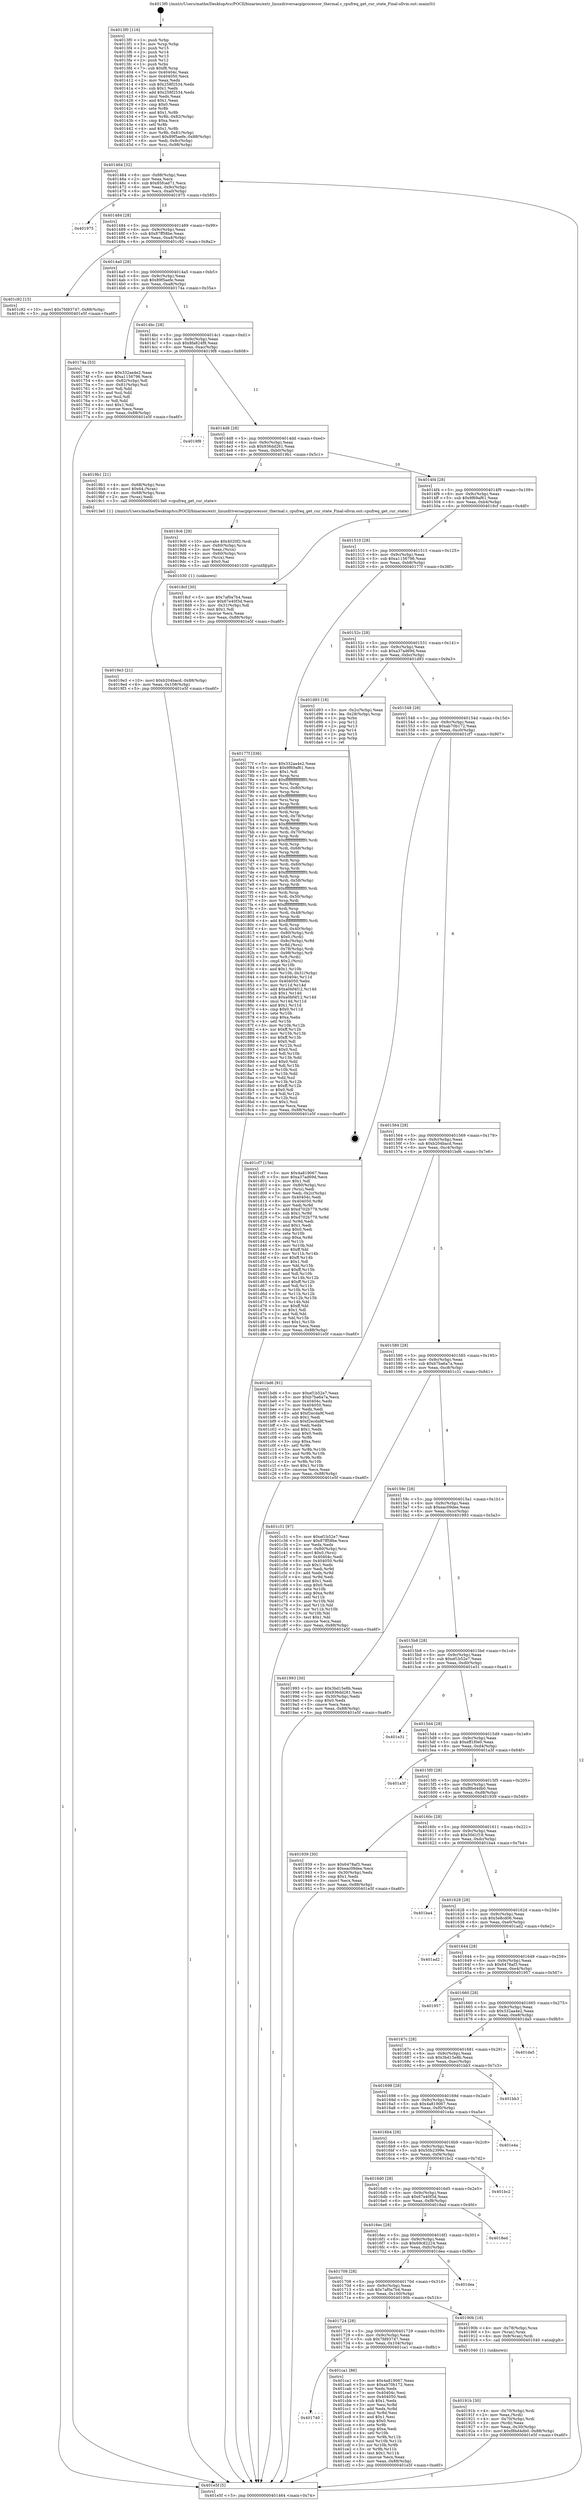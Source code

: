 digraph "0x4013f0" {
  label = "0x4013f0 (/mnt/c/Users/mathe/Desktop/tcc/POCII/binaries/extr_linuxdriversacpiprocessor_thermal.c_cpufreq_get_cur_state_Final-ollvm.out::main(0))"
  labelloc = "t"
  node[shape=record]

  Entry [label="",width=0.3,height=0.3,shape=circle,fillcolor=black,style=filled]
  "0x401464" [label="{
     0x401464 [32]\l
     | [instrs]\l
     &nbsp;&nbsp;0x401464 \<+6\>: mov -0x88(%rbp),%eax\l
     &nbsp;&nbsp;0x40146a \<+2\>: mov %eax,%ecx\l
     &nbsp;&nbsp;0x40146c \<+6\>: sub $0x85fcad71,%ecx\l
     &nbsp;&nbsp;0x401472 \<+6\>: mov %eax,-0x9c(%rbp)\l
     &nbsp;&nbsp;0x401478 \<+6\>: mov %ecx,-0xa0(%rbp)\l
     &nbsp;&nbsp;0x40147e \<+6\>: je 0000000000401975 \<main+0x585\>\l
  }"]
  "0x401975" [label="{
     0x401975\l
  }", style=dashed]
  "0x401484" [label="{
     0x401484 [28]\l
     | [instrs]\l
     &nbsp;&nbsp;0x401484 \<+5\>: jmp 0000000000401489 \<main+0x99\>\l
     &nbsp;&nbsp;0x401489 \<+6\>: mov -0x9c(%rbp),%eax\l
     &nbsp;&nbsp;0x40148f \<+5\>: sub $0x87ff58be,%eax\l
     &nbsp;&nbsp;0x401494 \<+6\>: mov %eax,-0xa4(%rbp)\l
     &nbsp;&nbsp;0x40149a \<+6\>: je 0000000000401c92 \<main+0x8a2\>\l
  }"]
  Exit [label="",width=0.3,height=0.3,shape=circle,fillcolor=black,style=filled,peripheries=2]
  "0x401c92" [label="{
     0x401c92 [15]\l
     | [instrs]\l
     &nbsp;&nbsp;0x401c92 \<+10\>: movl $0x7fd93747,-0x88(%rbp)\l
     &nbsp;&nbsp;0x401c9c \<+5\>: jmp 0000000000401e5f \<main+0xa6f\>\l
  }"]
  "0x4014a0" [label="{
     0x4014a0 [28]\l
     | [instrs]\l
     &nbsp;&nbsp;0x4014a0 \<+5\>: jmp 00000000004014a5 \<main+0xb5\>\l
     &nbsp;&nbsp;0x4014a5 \<+6\>: mov -0x9c(%rbp),%eax\l
     &nbsp;&nbsp;0x4014ab \<+5\>: sub $0x89f5aefe,%eax\l
     &nbsp;&nbsp;0x4014b0 \<+6\>: mov %eax,-0xa8(%rbp)\l
     &nbsp;&nbsp;0x4014b6 \<+6\>: je 000000000040174a \<main+0x35a\>\l
  }"]
  "0x401740" [label="{
     0x401740\l
  }", style=dashed]
  "0x40174a" [label="{
     0x40174a [53]\l
     | [instrs]\l
     &nbsp;&nbsp;0x40174a \<+5\>: mov $0x332aa4e2,%eax\l
     &nbsp;&nbsp;0x40174f \<+5\>: mov $0xa1156796,%ecx\l
     &nbsp;&nbsp;0x401754 \<+6\>: mov -0x82(%rbp),%dl\l
     &nbsp;&nbsp;0x40175a \<+7\>: mov -0x81(%rbp),%sil\l
     &nbsp;&nbsp;0x401761 \<+3\>: mov %dl,%dil\l
     &nbsp;&nbsp;0x401764 \<+3\>: and %sil,%dil\l
     &nbsp;&nbsp;0x401767 \<+3\>: xor %sil,%dl\l
     &nbsp;&nbsp;0x40176a \<+3\>: or %dl,%dil\l
     &nbsp;&nbsp;0x40176d \<+4\>: test $0x1,%dil\l
     &nbsp;&nbsp;0x401771 \<+3\>: cmovne %ecx,%eax\l
     &nbsp;&nbsp;0x401774 \<+6\>: mov %eax,-0x88(%rbp)\l
     &nbsp;&nbsp;0x40177a \<+5\>: jmp 0000000000401e5f \<main+0xa6f\>\l
  }"]
  "0x4014bc" [label="{
     0x4014bc [28]\l
     | [instrs]\l
     &nbsp;&nbsp;0x4014bc \<+5\>: jmp 00000000004014c1 \<main+0xd1\>\l
     &nbsp;&nbsp;0x4014c1 \<+6\>: mov -0x9c(%rbp),%eax\l
     &nbsp;&nbsp;0x4014c7 \<+5\>: sub $0x8fa824f8,%eax\l
     &nbsp;&nbsp;0x4014cc \<+6\>: mov %eax,-0xac(%rbp)\l
     &nbsp;&nbsp;0x4014d2 \<+6\>: je 00000000004019f8 \<main+0x608\>\l
  }"]
  "0x401e5f" [label="{
     0x401e5f [5]\l
     | [instrs]\l
     &nbsp;&nbsp;0x401e5f \<+5\>: jmp 0000000000401464 \<main+0x74\>\l
  }"]
  "0x4013f0" [label="{
     0x4013f0 [116]\l
     | [instrs]\l
     &nbsp;&nbsp;0x4013f0 \<+1\>: push %rbp\l
     &nbsp;&nbsp;0x4013f1 \<+3\>: mov %rsp,%rbp\l
     &nbsp;&nbsp;0x4013f4 \<+2\>: push %r15\l
     &nbsp;&nbsp;0x4013f6 \<+2\>: push %r14\l
     &nbsp;&nbsp;0x4013f8 \<+2\>: push %r13\l
     &nbsp;&nbsp;0x4013fa \<+2\>: push %r12\l
     &nbsp;&nbsp;0x4013fc \<+1\>: push %rbx\l
     &nbsp;&nbsp;0x4013fd \<+7\>: sub $0xf8,%rsp\l
     &nbsp;&nbsp;0x401404 \<+7\>: mov 0x40404c,%eax\l
     &nbsp;&nbsp;0x40140b \<+7\>: mov 0x404050,%ecx\l
     &nbsp;&nbsp;0x401412 \<+2\>: mov %eax,%edx\l
     &nbsp;&nbsp;0x401414 \<+6\>: sub $0x258f2534,%edx\l
     &nbsp;&nbsp;0x40141a \<+3\>: sub $0x1,%edx\l
     &nbsp;&nbsp;0x40141d \<+6\>: add $0x258f2534,%edx\l
     &nbsp;&nbsp;0x401423 \<+3\>: imul %edx,%eax\l
     &nbsp;&nbsp;0x401426 \<+3\>: and $0x1,%eax\l
     &nbsp;&nbsp;0x401429 \<+3\>: cmp $0x0,%eax\l
     &nbsp;&nbsp;0x40142c \<+4\>: sete %r8b\l
     &nbsp;&nbsp;0x401430 \<+4\>: and $0x1,%r8b\l
     &nbsp;&nbsp;0x401434 \<+7\>: mov %r8b,-0x82(%rbp)\l
     &nbsp;&nbsp;0x40143b \<+3\>: cmp $0xa,%ecx\l
     &nbsp;&nbsp;0x40143e \<+4\>: setl %r8b\l
     &nbsp;&nbsp;0x401442 \<+4\>: and $0x1,%r8b\l
     &nbsp;&nbsp;0x401446 \<+7\>: mov %r8b,-0x81(%rbp)\l
     &nbsp;&nbsp;0x40144d \<+10\>: movl $0x89f5aefe,-0x88(%rbp)\l
     &nbsp;&nbsp;0x401457 \<+6\>: mov %edi,-0x8c(%rbp)\l
     &nbsp;&nbsp;0x40145d \<+7\>: mov %rsi,-0x98(%rbp)\l
  }"]
  "0x401ca1" [label="{
     0x401ca1 [86]\l
     | [instrs]\l
     &nbsp;&nbsp;0x401ca1 \<+5\>: mov $0x4a819067,%eax\l
     &nbsp;&nbsp;0x401ca6 \<+5\>: mov $0xab70b172,%ecx\l
     &nbsp;&nbsp;0x401cab \<+2\>: xor %edx,%edx\l
     &nbsp;&nbsp;0x401cad \<+7\>: mov 0x40404c,%esi\l
     &nbsp;&nbsp;0x401cb4 \<+7\>: mov 0x404050,%edi\l
     &nbsp;&nbsp;0x401cbb \<+3\>: sub $0x1,%edx\l
     &nbsp;&nbsp;0x401cbe \<+3\>: mov %esi,%r8d\l
     &nbsp;&nbsp;0x401cc1 \<+3\>: add %edx,%r8d\l
     &nbsp;&nbsp;0x401cc4 \<+4\>: imul %r8d,%esi\l
     &nbsp;&nbsp;0x401cc8 \<+3\>: and $0x1,%esi\l
     &nbsp;&nbsp;0x401ccb \<+3\>: cmp $0x0,%esi\l
     &nbsp;&nbsp;0x401cce \<+4\>: sete %r9b\l
     &nbsp;&nbsp;0x401cd2 \<+3\>: cmp $0xa,%edi\l
     &nbsp;&nbsp;0x401cd5 \<+4\>: setl %r10b\l
     &nbsp;&nbsp;0x401cd9 \<+3\>: mov %r9b,%r11b\l
     &nbsp;&nbsp;0x401cdc \<+3\>: and %r10b,%r11b\l
     &nbsp;&nbsp;0x401cdf \<+3\>: xor %r10b,%r9b\l
     &nbsp;&nbsp;0x401ce2 \<+3\>: or %r9b,%r11b\l
     &nbsp;&nbsp;0x401ce5 \<+4\>: test $0x1,%r11b\l
     &nbsp;&nbsp;0x401ce9 \<+3\>: cmovne %ecx,%eax\l
     &nbsp;&nbsp;0x401cec \<+6\>: mov %eax,-0x88(%rbp)\l
     &nbsp;&nbsp;0x401cf2 \<+5\>: jmp 0000000000401e5f \<main+0xa6f\>\l
  }"]
  "0x4019f8" [label="{
     0x4019f8\l
  }", style=dashed]
  "0x4014d8" [label="{
     0x4014d8 [28]\l
     | [instrs]\l
     &nbsp;&nbsp;0x4014d8 \<+5\>: jmp 00000000004014dd \<main+0xed\>\l
     &nbsp;&nbsp;0x4014dd \<+6\>: mov -0x9c(%rbp),%eax\l
     &nbsp;&nbsp;0x4014e3 \<+5\>: sub $0x936dd261,%eax\l
     &nbsp;&nbsp;0x4014e8 \<+6\>: mov %eax,-0xb0(%rbp)\l
     &nbsp;&nbsp;0x4014ee \<+6\>: je 00000000004019b1 \<main+0x5c1\>\l
  }"]
  "0x4019e3" [label="{
     0x4019e3 [21]\l
     | [instrs]\l
     &nbsp;&nbsp;0x4019e3 \<+10\>: movl $0xb204bacd,-0x88(%rbp)\l
     &nbsp;&nbsp;0x4019ed \<+6\>: mov %eax,-0x108(%rbp)\l
     &nbsp;&nbsp;0x4019f3 \<+5\>: jmp 0000000000401e5f \<main+0xa6f\>\l
  }"]
  "0x4019b1" [label="{
     0x4019b1 [21]\l
     | [instrs]\l
     &nbsp;&nbsp;0x4019b1 \<+4\>: mov -0x68(%rbp),%rax\l
     &nbsp;&nbsp;0x4019b5 \<+6\>: movl $0x64,(%rax)\l
     &nbsp;&nbsp;0x4019bb \<+4\>: mov -0x68(%rbp),%rax\l
     &nbsp;&nbsp;0x4019bf \<+2\>: mov (%rax),%edi\l
     &nbsp;&nbsp;0x4019c1 \<+5\>: call 00000000004013e0 \<cpufreq_get_cur_state\>\l
     | [calls]\l
     &nbsp;&nbsp;0x4013e0 \{1\} (/mnt/c/Users/mathe/Desktop/tcc/POCII/binaries/extr_linuxdriversacpiprocessor_thermal.c_cpufreq_get_cur_state_Final-ollvm.out::cpufreq_get_cur_state)\l
  }"]
  "0x4014f4" [label="{
     0x4014f4 [28]\l
     | [instrs]\l
     &nbsp;&nbsp;0x4014f4 \<+5\>: jmp 00000000004014f9 \<main+0x109\>\l
     &nbsp;&nbsp;0x4014f9 \<+6\>: mov -0x9c(%rbp),%eax\l
     &nbsp;&nbsp;0x4014ff \<+5\>: sub $0x9f69af61,%eax\l
     &nbsp;&nbsp;0x401504 \<+6\>: mov %eax,-0xb4(%rbp)\l
     &nbsp;&nbsp;0x40150a \<+6\>: je 00000000004018cf \<main+0x4df\>\l
  }"]
  "0x4019c6" [label="{
     0x4019c6 [29]\l
     | [instrs]\l
     &nbsp;&nbsp;0x4019c6 \<+10\>: movabs $0x4020f2,%rdi\l
     &nbsp;&nbsp;0x4019d0 \<+4\>: mov -0x60(%rbp),%rcx\l
     &nbsp;&nbsp;0x4019d4 \<+2\>: mov %eax,(%rcx)\l
     &nbsp;&nbsp;0x4019d6 \<+4\>: mov -0x60(%rbp),%rcx\l
     &nbsp;&nbsp;0x4019da \<+2\>: mov (%rcx),%esi\l
     &nbsp;&nbsp;0x4019dc \<+2\>: mov $0x0,%al\l
     &nbsp;&nbsp;0x4019de \<+5\>: call 0000000000401030 \<printf@plt\>\l
     | [calls]\l
     &nbsp;&nbsp;0x401030 \{1\} (unknown)\l
  }"]
  "0x4018cf" [label="{
     0x4018cf [30]\l
     | [instrs]\l
     &nbsp;&nbsp;0x4018cf \<+5\>: mov $0x7af0a7b4,%eax\l
     &nbsp;&nbsp;0x4018d4 \<+5\>: mov $0x67e40f3d,%ecx\l
     &nbsp;&nbsp;0x4018d9 \<+3\>: mov -0x31(%rbp),%dl\l
     &nbsp;&nbsp;0x4018dc \<+3\>: test $0x1,%dl\l
     &nbsp;&nbsp;0x4018df \<+3\>: cmovne %ecx,%eax\l
     &nbsp;&nbsp;0x4018e2 \<+6\>: mov %eax,-0x88(%rbp)\l
     &nbsp;&nbsp;0x4018e8 \<+5\>: jmp 0000000000401e5f \<main+0xa6f\>\l
  }"]
  "0x401510" [label="{
     0x401510 [28]\l
     | [instrs]\l
     &nbsp;&nbsp;0x401510 \<+5\>: jmp 0000000000401515 \<main+0x125\>\l
     &nbsp;&nbsp;0x401515 \<+6\>: mov -0x9c(%rbp),%eax\l
     &nbsp;&nbsp;0x40151b \<+5\>: sub $0xa1156796,%eax\l
     &nbsp;&nbsp;0x401520 \<+6\>: mov %eax,-0xb8(%rbp)\l
     &nbsp;&nbsp;0x401526 \<+6\>: je 000000000040177f \<main+0x38f\>\l
  }"]
  "0x40191b" [label="{
     0x40191b [30]\l
     | [instrs]\l
     &nbsp;&nbsp;0x40191b \<+4\>: mov -0x70(%rbp),%rdi\l
     &nbsp;&nbsp;0x40191f \<+2\>: mov %eax,(%rdi)\l
     &nbsp;&nbsp;0x401921 \<+4\>: mov -0x70(%rbp),%rdi\l
     &nbsp;&nbsp;0x401925 \<+2\>: mov (%rdi),%eax\l
     &nbsp;&nbsp;0x401927 \<+3\>: mov %eax,-0x30(%rbp)\l
     &nbsp;&nbsp;0x40192a \<+10\>: movl $0xf8bd4db0,-0x88(%rbp)\l
     &nbsp;&nbsp;0x401934 \<+5\>: jmp 0000000000401e5f \<main+0xa6f\>\l
  }"]
  "0x40177f" [label="{
     0x40177f [336]\l
     | [instrs]\l
     &nbsp;&nbsp;0x40177f \<+5\>: mov $0x332aa4e2,%eax\l
     &nbsp;&nbsp;0x401784 \<+5\>: mov $0x9f69af61,%ecx\l
     &nbsp;&nbsp;0x401789 \<+2\>: mov $0x1,%dl\l
     &nbsp;&nbsp;0x40178b \<+3\>: mov %rsp,%rsi\l
     &nbsp;&nbsp;0x40178e \<+4\>: add $0xfffffffffffffff0,%rsi\l
     &nbsp;&nbsp;0x401792 \<+3\>: mov %rsi,%rsp\l
     &nbsp;&nbsp;0x401795 \<+4\>: mov %rsi,-0x80(%rbp)\l
     &nbsp;&nbsp;0x401799 \<+3\>: mov %rsp,%rsi\l
     &nbsp;&nbsp;0x40179c \<+4\>: add $0xfffffffffffffff0,%rsi\l
     &nbsp;&nbsp;0x4017a0 \<+3\>: mov %rsi,%rsp\l
     &nbsp;&nbsp;0x4017a3 \<+3\>: mov %rsp,%rdi\l
     &nbsp;&nbsp;0x4017a6 \<+4\>: add $0xfffffffffffffff0,%rdi\l
     &nbsp;&nbsp;0x4017aa \<+3\>: mov %rdi,%rsp\l
     &nbsp;&nbsp;0x4017ad \<+4\>: mov %rdi,-0x78(%rbp)\l
     &nbsp;&nbsp;0x4017b1 \<+3\>: mov %rsp,%rdi\l
     &nbsp;&nbsp;0x4017b4 \<+4\>: add $0xfffffffffffffff0,%rdi\l
     &nbsp;&nbsp;0x4017b8 \<+3\>: mov %rdi,%rsp\l
     &nbsp;&nbsp;0x4017bb \<+4\>: mov %rdi,-0x70(%rbp)\l
     &nbsp;&nbsp;0x4017bf \<+3\>: mov %rsp,%rdi\l
     &nbsp;&nbsp;0x4017c2 \<+4\>: add $0xfffffffffffffff0,%rdi\l
     &nbsp;&nbsp;0x4017c6 \<+3\>: mov %rdi,%rsp\l
     &nbsp;&nbsp;0x4017c9 \<+4\>: mov %rdi,-0x68(%rbp)\l
     &nbsp;&nbsp;0x4017cd \<+3\>: mov %rsp,%rdi\l
     &nbsp;&nbsp;0x4017d0 \<+4\>: add $0xfffffffffffffff0,%rdi\l
     &nbsp;&nbsp;0x4017d4 \<+3\>: mov %rdi,%rsp\l
     &nbsp;&nbsp;0x4017d7 \<+4\>: mov %rdi,-0x60(%rbp)\l
     &nbsp;&nbsp;0x4017db \<+3\>: mov %rsp,%rdi\l
     &nbsp;&nbsp;0x4017de \<+4\>: add $0xfffffffffffffff0,%rdi\l
     &nbsp;&nbsp;0x4017e2 \<+3\>: mov %rdi,%rsp\l
     &nbsp;&nbsp;0x4017e5 \<+4\>: mov %rdi,-0x58(%rbp)\l
     &nbsp;&nbsp;0x4017e9 \<+3\>: mov %rsp,%rdi\l
     &nbsp;&nbsp;0x4017ec \<+4\>: add $0xfffffffffffffff0,%rdi\l
     &nbsp;&nbsp;0x4017f0 \<+3\>: mov %rdi,%rsp\l
     &nbsp;&nbsp;0x4017f3 \<+4\>: mov %rdi,-0x50(%rbp)\l
     &nbsp;&nbsp;0x4017f7 \<+3\>: mov %rsp,%rdi\l
     &nbsp;&nbsp;0x4017fa \<+4\>: add $0xfffffffffffffff0,%rdi\l
     &nbsp;&nbsp;0x4017fe \<+3\>: mov %rdi,%rsp\l
     &nbsp;&nbsp;0x401801 \<+4\>: mov %rdi,-0x48(%rbp)\l
     &nbsp;&nbsp;0x401805 \<+3\>: mov %rsp,%rdi\l
     &nbsp;&nbsp;0x401808 \<+4\>: add $0xfffffffffffffff0,%rdi\l
     &nbsp;&nbsp;0x40180c \<+3\>: mov %rdi,%rsp\l
     &nbsp;&nbsp;0x40180f \<+4\>: mov %rdi,-0x40(%rbp)\l
     &nbsp;&nbsp;0x401813 \<+4\>: mov -0x80(%rbp),%rdi\l
     &nbsp;&nbsp;0x401817 \<+6\>: movl $0x0,(%rdi)\l
     &nbsp;&nbsp;0x40181d \<+7\>: mov -0x8c(%rbp),%r8d\l
     &nbsp;&nbsp;0x401824 \<+3\>: mov %r8d,(%rsi)\l
     &nbsp;&nbsp;0x401827 \<+4\>: mov -0x78(%rbp),%rdi\l
     &nbsp;&nbsp;0x40182b \<+7\>: mov -0x98(%rbp),%r9\l
     &nbsp;&nbsp;0x401832 \<+3\>: mov %r9,(%rdi)\l
     &nbsp;&nbsp;0x401835 \<+3\>: cmpl $0x2,(%rsi)\l
     &nbsp;&nbsp;0x401838 \<+4\>: setne %r10b\l
     &nbsp;&nbsp;0x40183c \<+4\>: and $0x1,%r10b\l
     &nbsp;&nbsp;0x401840 \<+4\>: mov %r10b,-0x31(%rbp)\l
     &nbsp;&nbsp;0x401844 \<+8\>: mov 0x40404c,%r11d\l
     &nbsp;&nbsp;0x40184c \<+7\>: mov 0x404050,%ebx\l
     &nbsp;&nbsp;0x401853 \<+3\>: mov %r11d,%r14d\l
     &nbsp;&nbsp;0x401856 \<+7\>: add $0xa0bf4f12,%r14d\l
     &nbsp;&nbsp;0x40185d \<+4\>: sub $0x1,%r14d\l
     &nbsp;&nbsp;0x401861 \<+7\>: sub $0xa0bf4f12,%r14d\l
     &nbsp;&nbsp;0x401868 \<+4\>: imul %r14d,%r11d\l
     &nbsp;&nbsp;0x40186c \<+4\>: and $0x1,%r11d\l
     &nbsp;&nbsp;0x401870 \<+4\>: cmp $0x0,%r11d\l
     &nbsp;&nbsp;0x401874 \<+4\>: sete %r10b\l
     &nbsp;&nbsp;0x401878 \<+3\>: cmp $0xa,%ebx\l
     &nbsp;&nbsp;0x40187b \<+4\>: setl %r15b\l
     &nbsp;&nbsp;0x40187f \<+3\>: mov %r10b,%r12b\l
     &nbsp;&nbsp;0x401882 \<+4\>: xor $0xff,%r12b\l
     &nbsp;&nbsp;0x401886 \<+3\>: mov %r15b,%r13b\l
     &nbsp;&nbsp;0x401889 \<+4\>: xor $0xff,%r13b\l
     &nbsp;&nbsp;0x40188d \<+3\>: xor $0x0,%dl\l
     &nbsp;&nbsp;0x401890 \<+3\>: mov %r12b,%sil\l
     &nbsp;&nbsp;0x401893 \<+4\>: and $0x0,%sil\l
     &nbsp;&nbsp;0x401897 \<+3\>: and %dl,%r10b\l
     &nbsp;&nbsp;0x40189a \<+3\>: mov %r13b,%dil\l
     &nbsp;&nbsp;0x40189d \<+4\>: and $0x0,%dil\l
     &nbsp;&nbsp;0x4018a1 \<+3\>: and %dl,%r15b\l
     &nbsp;&nbsp;0x4018a4 \<+3\>: or %r10b,%sil\l
     &nbsp;&nbsp;0x4018a7 \<+3\>: or %r15b,%dil\l
     &nbsp;&nbsp;0x4018aa \<+3\>: xor %dil,%sil\l
     &nbsp;&nbsp;0x4018ad \<+3\>: or %r13b,%r12b\l
     &nbsp;&nbsp;0x4018b0 \<+4\>: xor $0xff,%r12b\l
     &nbsp;&nbsp;0x4018b4 \<+3\>: or $0x0,%dl\l
     &nbsp;&nbsp;0x4018b7 \<+3\>: and %dl,%r12b\l
     &nbsp;&nbsp;0x4018ba \<+3\>: or %r12b,%sil\l
     &nbsp;&nbsp;0x4018bd \<+4\>: test $0x1,%sil\l
     &nbsp;&nbsp;0x4018c1 \<+3\>: cmovne %ecx,%eax\l
     &nbsp;&nbsp;0x4018c4 \<+6\>: mov %eax,-0x88(%rbp)\l
     &nbsp;&nbsp;0x4018ca \<+5\>: jmp 0000000000401e5f \<main+0xa6f\>\l
  }"]
  "0x40152c" [label="{
     0x40152c [28]\l
     | [instrs]\l
     &nbsp;&nbsp;0x40152c \<+5\>: jmp 0000000000401531 \<main+0x141\>\l
     &nbsp;&nbsp;0x401531 \<+6\>: mov -0x9c(%rbp),%eax\l
     &nbsp;&nbsp;0x401537 \<+5\>: sub $0xa37ad69d,%eax\l
     &nbsp;&nbsp;0x40153c \<+6\>: mov %eax,-0xbc(%rbp)\l
     &nbsp;&nbsp;0x401542 \<+6\>: je 0000000000401d93 \<main+0x9a3\>\l
  }"]
  "0x401724" [label="{
     0x401724 [28]\l
     | [instrs]\l
     &nbsp;&nbsp;0x401724 \<+5\>: jmp 0000000000401729 \<main+0x339\>\l
     &nbsp;&nbsp;0x401729 \<+6\>: mov -0x9c(%rbp),%eax\l
     &nbsp;&nbsp;0x40172f \<+5\>: sub $0x7fd93747,%eax\l
     &nbsp;&nbsp;0x401734 \<+6\>: mov %eax,-0x104(%rbp)\l
     &nbsp;&nbsp;0x40173a \<+6\>: je 0000000000401ca1 \<main+0x8b1\>\l
  }"]
  "0x40190b" [label="{
     0x40190b [16]\l
     | [instrs]\l
     &nbsp;&nbsp;0x40190b \<+4\>: mov -0x78(%rbp),%rax\l
     &nbsp;&nbsp;0x40190f \<+3\>: mov (%rax),%rax\l
     &nbsp;&nbsp;0x401912 \<+4\>: mov 0x8(%rax),%rdi\l
     &nbsp;&nbsp;0x401916 \<+5\>: call 0000000000401040 \<atoi@plt\>\l
     | [calls]\l
     &nbsp;&nbsp;0x401040 \{1\} (unknown)\l
  }"]
  "0x401d93" [label="{
     0x401d93 [18]\l
     | [instrs]\l
     &nbsp;&nbsp;0x401d93 \<+3\>: mov -0x2c(%rbp),%eax\l
     &nbsp;&nbsp;0x401d96 \<+4\>: lea -0x28(%rbp),%rsp\l
     &nbsp;&nbsp;0x401d9a \<+1\>: pop %rbx\l
     &nbsp;&nbsp;0x401d9b \<+2\>: pop %r12\l
     &nbsp;&nbsp;0x401d9d \<+2\>: pop %r13\l
     &nbsp;&nbsp;0x401d9f \<+2\>: pop %r14\l
     &nbsp;&nbsp;0x401da1 \<+2\>: pop %r15\l
     &nbsp;&nbsp;0x401da3 \<+1\>: pop %rbp\l
     &nbsp;&nbsp;0x401da4 \<+1\>: ret\l
  }"]
  "0x401548" [label="{
     0x401548 [28]\l
     | [instrs]\l
     &nbsp;&nbsp;0x401548 \<+5\>: jmp 000000000040154d \<main+0x15d\>\l
     &nbsp;&nbsp;0x40154d \<+6\>: mov -0x9c(%rbp),%eax\l
     &nbsp;&nbsp;0x401553 \<+5\>: sub $0xab70b172,%eax\l
     &nbsp;&nbsp;0x401558 \<+6\>: mov %eax,-0xc0(%rbp)\l
     &nbsp;&nbsp;0x40155e \<+6\>: je 0000000000401cf7 \<main+0x907\>\l
  }"]
  "0x401708" [label="{
     0x401708 [28]\l
     | [instrs]\l
     &nbsp;&nbsp;0x401708 \<+5\>: jmp 000000000040170d \<main+0x31d\>\l
     &nbsp;&nbsp;0x40170d \<+6\>: mov -0x9c(%rbp),%eax\l
     &nbsp;&nbsp;0x401713 \<+5\>: sub $0x7af0a7b4,%eax\l
     &nbsp;&nbsp;0x401718 \<+6\>: mov %eax,-0x100(%rbp)\l
     &nbsp;&nbsp;0x40171e \<+6\>: je 000000000040190b \<main+0x51b\>\l
  }"]
  "0x401cf7" [label="{
     0x401cf7 [156]\l
     | [instrs]\l
     &nbsp;&nbsp;0x401cf7 \<+5\>: mov $0x4a819067,%eax\l
     &nbsp;&nbsp;0x401cfc \<+5\>: mov $0xa37ad69d,%ecx\l
     &nbsp;&nbsp;0x401d01 \<+2\>: mov $0x1,%dl\l
     &nbsp;&nbsp;0x401d03 \<+4\>: mov -0x80(%rbp),%rsi\l
     &nbsp;&nbsp;0x401d07 \<+2\>: mov (%rsi),%edi\l
     &nbsp;&nbsp;0x401d09 \<+3\>: mov %edi,-0x2c(%rbp)\l
     &nbsp;&nbsp;0x401d0c \<+7\>: mov 0x40404c,%edi\l
     &nbsp;&nbsp;0x401d13 \<+8\>: mov 0x404050,%r8d\l
     &nbsp;&nbsp;0x401d1b \<+3\>: mov %edi,%r9d\l
     &nbsp;&nbsp;0x401d1e \<+7\>: add $0xd702b779,%r9d\l
     &nbsp;&nbsp;0x401d25 \<+4\>: sub $0x1,%r9d\l
     &nbsp;&nbsp;0x401d29 \<+7\>: sub $0xd702b779,%r9d\l
     &nbsp;&nbsp;0x401d30 \<+4\>: imul %r9d,%edi\l
     &nbsp;&nbsp;0x401d34 \<+3\>: and $0x1,%edi\l
     &nbsp;&nbsp;0x401d37 \<+3\>: cmp $0x0,%edi\l
     &nbsp;&nbsp;0x401d3a \<+4\>: sete %r10b\l
     &nbsp;&nbsp;0x401d3e \<+4\>: cmp $0xa,%r8d\l
     &nbsp;&nbsp;0x401d42 \<+4\>: setl %r11b\l
     &nbsp;&nbsp;0x401d46 \<+3\>: mov %r10b,%bl\l
     &nbsp;&nbsp;0x401d49 \<+3\>: xor $0xff,%bl\l
     &nbsp;&nbsp;0x401d4c \<+3\>: mov %r11b,%r14b\l
     &nbsp;&nbsp;0x401d4f \<+4\>: xor $0xff,%r14b\l
     &nbsp;&nbsp;0x401d53 \<+3\>: xor $0x1,%dl\l
     &nbsp;&nbsp;0x401d56 \<+3\>: mov %bl,%r15b\l
     &nbsp;&nbsp;0x401d59 \<+4\>: and $0xff,%r15b\l
     &nbsp;&nbsp;0x401d5d \<+3\>: and %dl,%r10b\l
     &nbsp;&nbsp;0x401d60 \<+3\>: mov %r14b,%r12b\l
     &nbsp;&nbsp;0x401d63 \<+4\>: and $0xff,%r12b\l
     &nbsp;&nbsp;0x401d67 \<+3\>: and %dl,%r11b\l
     &nbsp;&nbsp;0x401d6a \<+3\>: or %r10b,%r15b\l
     &nbsp;&nbsp;0x401d6d \<+3\>: or %r11b,%r12b\l
     &nbsp;&nbsp;0x401d70 \<+3\>: xor %r12b,%r15b\l
     &nbsp;&nbsp;0x401d73 \<+3\>: or %r14b,%bl\l
     &nbsp;&nbsp;0x401d76 \<+3\>: xor $0xff,%bl\l
     &nbsp;&nbsp;0x401d79 \<+3\>: or $0x1,%dl\l
     &nbsp;&nbsp;0x401d7c \<+2\>: and %dl,%bl\l
     &nbsp;&nbsp;0x401d7e \<+3\>: or %bl,%r15b\l
     &nbsp;&nbsp;0x401d81 \<+4\>: test $0x1,%r15b\l
     &nbsp;&nbsp;0x401d85 \<+3\>: cmovne %ecx,%eax\l
     &nbsp;&nbsp;0x401d88 \<+6\>: mov %eax,-0x88(%rbp)\l
     &nbsp;&nbsp;0x401d8e \<+5\>: jmp 0000000000401e5f \<main+0xa6f\>\l
  }"]
  "0x401564" [label="{
     0x401564 [28]\l
     | [instrs]\l
     &nbsp;&nbsp;0x401564 \<+5\>: jmp 0000000000401569 \<main+0x179\>\l
     &nbsp;&nbsp;0x401569 \<+6\>: mov -0x9c(%rbp),%eax\l
     &nbsp;&nbsp;0x40156f \<+5\>: sub $0xb204bacd,%eax\l
     &nbsp;&nbsp;0x401574 \<+6\>: mov %eax,-0xc4(%rbp)\l
     &nbsp;&nbsp;0x40157a \<+6\>: je 0000000000401bd6 \<main+0x7e6\>\l
  }"]
  "0x401dea" [label="{
     0x401dea\l
  }", style=dashed]
  "0x401bd6" [label="{
     0x401bd6 [91]\l
     | [instrs]\l
     &nbsp;&nbsp;0x401bd6 \<+5\>: mov $0xef1b52e7,%eax\l
     &nbsp;&nbsp;0x401bdb \<+5\>: mov $0xb7ba6a7a,%ecx\l
     &nbsp;&nbsp;0x401be0 \<+7\>: mov 0x40404c,%edx\l
     &nbsp;&nbsp;0x401be7 \<+7\>: mov 0x404050,%esi\l
     &nbsp;&nbsp;0x401bee \<+2\>: mov %edx,%edi\l
     &nbsp;&nbsp;0x401bf0 \<+6\>: add $0xf2ecda9f,%edi\l
     &nbsp;&nbsp;0x401bf6 \<+3\>: sub $0x1,%edi\l
     &nbsp;&nbsp;0x401bf9 \<+6\>: sub $0xf2ecda9f,%edi\l
     &nbsp;&nbsp;0x401bff \<+3\>: imul %edi,%edx\l
     &nbsp;&nbsp;0x401c02 \<+3\>: and $0x1,%edx\l
     &nbsp;&nbsp;0x401c05 \<+3\>: cmp $0x0,%edx\l
     &nbsp;&nbsp;0x401c08 \<+4\>: sete %r8b\l
     &nbsp;&nbsp;0x401c0c \<+3\>: cmp $0xa,%esi\l
     &nbsp;&nbsp;0x401c0f \<+4\>: setl %r9b\l
     &nbsp;&nbsp;0x401c13 \<+3\>: mov %r8b,%r10b\l
     &nbsp;&nbsp;0x401c16 \<+3\>: and %r9b,%r10b\l
     &nbsp;&nbsp;0x401c19 \<+3\>: xor %r9b,%r8b\l
     &nbsp;&nbsp;0x401c1c \<+3\>: or %r8b,%r10b\l
     &nbsp;&nbsp;0x401c1f \<+4\>: test $0x1,%r10b\l
     &nbsp;&nbsp;0x401c23 \<+3\>: cmovne %ecx,%eax\l
     &nbsp;&nbsp;0x401c26 \<+6\>: mov %eax,-0x88(%rbp)\l
     &nbsp;&nbsp;0x401c2c \<+5\>: jmp 0000000000401e5f \<main+0xa6f\>\l
  }"]
  "0x401580" [label="{
     0x401580 [28]\l
     | [instrs]\l
     &nbsp;&nbsp;0x401580 \<+5\>: jmp 0000000000401585 \<main+0x195\>\l
     &nbsp;&nbsp;0x401585 \<+6\>: mov -0x9c(%rbp),%eax\l
     &nbsp;&nbsp;0x40158b \<+5\>: sub $0xb7ba6a7a,%eax\l
     &nbsp;&nbsp;0x401590 \<+6\>: mov %eax,-0xc8(%rbp)\l
     &nbsp;&nbsp;0x401596 \<+6\>: je 0000000000401c31 \<main+0x841\>\l
  }"]
  "0x4016ec" [label="{
     0x4016ec [28]\l
     | [instrs]\l
     &nbsp;&nbsp;0x4016ec \<+5\>: jmp 00000000004016f1 \<main+0x301\>\l
     &nbsp;&nbsp;0x4016f1 \<+6\>: mov -0x9c(%rbp),%eax\l
     &nbsp;&nbsp;0x4016f7 \<+5\>: sub $0x69c82224,%eax\l
     &nbsp;&nbsp;0x4016fc \<+6\>: mov %eax,-0xfc(%rbp)\l
     &nbsp;&nbsp;0x401702 \<+6\>: je 0000000000401dea \<main+0x9fa\>\l
  }"]
  "0x401c31" [label="{
     0x401c31 [97]\l
     | [instrs]\l
     &nbsp;&nbsp;0x401c31 \<+5\>: mov $0xef1b52e7,%eax\l
     &nbsp;&nbsp;0x401c36 \<+5\>: mov $0x87ff58be,%ecx\l
     &nbsp;&nbsp;0x401c3b \<+2\>: xor %edx,%edx\l
     &nbsp;&nbsp;0x401c3d \<+4\>: mov -0x80(%rbp),%rsi\l
     &nbsp;&nbsp;0x401c41 \<+6\>: movl $0x0,(%rsi)\l
     &nbsp;&nbsp;0x401c47 \<+7\>: mov 0x40404c,%edi\l
     &nbsp;&nbsp;0x401c4e \<+8\>: mov 0x404050,%r8d\l
     &nbsp;&nbsp;0x401c56 \<+3\>: sub $0x1,%edx\l
     &nbsp;&nbsp;0x401c59 \<+3\>: mov %edi,%r9d\l
     &nbsp;&nbsp;0x401c5c \<+3\>: add %edx,%r9d\l
     &nbsp;&nbsp;0x401c5f \<+4\>: imul %r9d,%edi\l
     &nbsp;&nbsp;0x401c63 \<+3\>: and $0x1,%edi\l
     &nbsp;&nbsp;0x401c66 \<+3\>: cmp $0x0,%edi\l
     &nbsp;&nbsp;0x401c69 \<+4\>: sete %r10b\l
     &nbsp;&nbsp;0x401c6d \<+4\>: cmp $0xa,%r8d\l
     &nbsp;&nbsp;0x401c71 \<+4\>: setl %r11b\l
     &nbsp;&nbsp;0x401c75 \<+3\>: mov %r10b,%bl\l
     &nbsp;&nbsp;0x401c78 \<+3\>: and %r11b,%bl\l
     &nbsp;&nbsp;0x401c7b \<+3\>: xor %r11b,%r10b\l
     &nbsp;&nbsp;0x401c7e \<+3\>: or %r10b,%bl\l
     &nbsp;&nbsp;0x401c81 \<+3\>: test $0x1,%bl\l
     &nbsp;&nbsp;0x401c84 \<+3\>: cmovne %ecx,%eax\l
     &nbsp;&nbsp;0x401c87 \<+6\>: mov %eax,-0x88(%rbp)\l
     &nbsp;&nbsp;0x401c8d \<+5\>: jmp 0000000000401e5f \<main+0xa6f\>\l
  }"]
  "0x40159c" [label="{
     0x40159c [28]\l
     | [instrs]\l
     &nbsp;&nbsp;0x40159c \<+5\>: jmp 00000000004015a1 \<main+0x1b1\>\l
     &nbsp;&nbsp;0x4015a1 \<+6\>: mov -0x9c(%rbp),%eax\l
     &nbsp;&nbsp;0x4015a7 \<+5\>: sub $0xeac09dee,%eax\l
     &nbsp;&nbsp;0x4015ac \<+6\>: mov %eax,-0xcc(%rbp)\l
     &nbsp;&nbsp;0x4015b2 \<+6\>: je 0000000000401993 \<main+0x5a3\>\l
  }"]
  "0x4018ed" [label="{
     0x4018ed\l
  }", style=dashed]
  "0x401993" [label="{
     0x401993 [30]\l
     | [instrs]\l
     &nbsp;&nbsp;0x401993 \<+5\>: mov $0x3bd15e8b,%eax\l
     &nbsp;&nbsp;0x401998 \<+5\>: mov $0x936dd261,%ecx\l
     &nbsp;&nbsp;0x40199d \<+3\>: mov -0x30(%rbp),%edx\l
     &nbsp;&nbsp;0x4019a0 \<+3\>: cmp $0x0,%edx\l
     &nbsp;&nbsp;0x4019a3 \<+3\>: cmove %ecx,%eax\l
     &nbsp;&nbsp;0x4019a6 \<+6\>: mov %eax,-0x88(%rbp)\l
     &nbsp;&nbsp;0x4019ac \<+5\>: jmp 0000000000401e5f \<main+0xa6f\>\l
  }"]
  "0x4015b8" [label="{
     0x4015b8 [28]\l
     | [instrs]\l
     &nbsp;&nbsp;0x4015b8 \<+5\>: jmp 00000000004015bd \<main+0x1cd\>\l
     &nbsp;&nbsp;0x4015bd \<+6\>: mov -0x9c(%rbp),%eax\l
     &nbsp;&nbsp;0x4015c3 \<+5\>: sub $0xef1b52e7,%eax\l
     &nbsp;&nbsp;0x4015c8 \<+6\>: mov %eax,-0xd0(%rbp)\l
     &nbsp;&nbsp;0x4015ce \<+6\>: je 0000000000401e31 \<main+0xa41\>\l
  }"]
  "0x4016d0" [label="{
     0x4016d0 [28]\l
     | [instrs]\l
     &nbsp;&nbsp;0x4016d0 \<+5\>: jmp 00000000004016d5 \<main+0x2e5\>\l
     &nbsp;&nbsp;0x4016d5 \<+6\>: mov -0x9c(%rbp),%eax\l
     &nbsp;&nbsp;0x4016db \<+5\>: sub $0x67e40f3d,%eax\l
     &nbsp;&nbsp;0x4016e0 \<+6\>: mov %eax,-0xf8(%rbp)\l
     &nbsp;&nbsp;0x4016e6 \<+6\>: je 00000000004018ed \<main+0x4fd\>\l
  }"]
  "0x401e31" [label="{
     0x401e31\l
  }", style=dashed]
  "0x4015d4" [label="{
     0x4015d4 [28]\l
     | [instrs]\l
     &nbsp;&nbsp;0x4015d4 \<+5\>: jmp 00000000004015d9 \<main+0x1e9\>\l
     &nbsp;&nbsp;0x4015d9 \<+6\>: mov -0x9c(%rbp),%eax\l
     &nbsp;&nbsp;0x4015df \<+5\>: sub $0xeff1f0e0,%eax\l
     &nbsp;&nbsp;0x4015e4 \<+6\>: mov %eax,-0xd4(%rbp)\l
     &nbsp;&nbsp;0x4015ea \<+6\>: je 0000000000401a3f \<main+0x64f\>\l
  }"]
  "0x401bc2" [label="{
     0x401bc2\l
  }", style=dashed]
  "0x401a3f" [label="{
     0x401a3f\l
  }", style=dashed]
  "0x4015f0" [label="{
     0x4015f0 [28]\l
     | [instrs]\l
     &nbsp;&nbsp;0x4015f0 \<+5\>: jmp 00000000004015f5 \<main+0x205\>\l
     &nbsp;&nbsp;0x4015f5 \<+6\>: mov -0x9c(%rbp),%eax\l
     &nbsp;&nbsp;0x4015fb \<+5\>: sub $0xf8bd4db0,%eax\l
     &nbsp;&nbsp;0x401600 \<+6\>: mov %eax,-0xd8(%rbp)\l
     &nbsp;&nbsp;0x401606 \<+6\>: je 0000000000401939 \<main+0x549\>\l
  }"]
  "0x4016b4" [label="{
     0x4016b4 [28]\l
     | [instrs]\l
     &nbsp;&nbsp;0x4016b4 \<+5\>: jmp 00000000004016b9 \<main+0x2c9\>\l
     &nbsp;&nbsp;0x4016b9 \<+6\>: mov -0x9c(%rbp),%eax\l
     &nbsp;&nbsp;0x4016bf \<+5\>: sub $0x50b2399e,%eax\l
     &nbsp;&nbsp;0x4016c4 \<+6\>: mov %eax,-0xf4(%rbp)\l
     &nbsp;&nbsp;0x4016ca \<+6\>: je 0000000000401bc2 \<main+0x7d2\>\l
  }"]
  "0x401939" [label="{
     0x401939 [30]\l
     | [instrs]\l
     &nbsp;&nbsp;0x401939 \<+5\>: mov $0x6478af3,%eax\l
     &nbsp;&nbsp;0x40193e \<+5\>: mov $0xeac09dee,%ecx\l
     &nbsp;&nbsp;0x401943 \<+3\>: mov -0x30(%rbp),%edx\l
     &nbsp;&nbsp;0x401946 \<+3\>: cmp $0x1,%edx\l
     &nbsp;&nbsp;0x401949 \<+3\>: cmovl %ecx,%eax\l
     &nbsp;&nbsp;0x40194c \<+6\>: mov %eax,-0x88(%rbp)\l
     &nbsp;&nbsp;0x401952 \<+5\>: jmp 0000000000401e5f \<main+0xa6f\>\l
  }"]
  "0x40160c" [label="{
     0x40160c [28]\l
     | [instrs]\l
     &nbsp;&nbsp;0x40160c \<+5\>: jmp 0000000000401611 \<main+0x221\>\l
     &nbsp;&nbsp;0x401611 \<+6\>: mov -0x9c(%rbp),%eax\l
     &nbsp;&nbsp;0x401617 \<+5\>: sub $0x50d1f18,%eax\l
     &nbsp;&nbsp;0x40161c \<+6\>: mov %eax,-0xdc(%rbp)\l
     &nbsp;&nbsp;0x401622 \<+6\>: je 0000000000401ba4 \<main+0x7b4\>\l
  }"]
  "0x401e4a" [label="{
     0x401e4a\l
  }", style=dashed]
  "0x401ba4" [label="{
     0x401ba4\l
  }", style=dashed]
  "0x401628" [label="{
     0x401628 [28]\l
     | [instrs]\l
     &nbsp;&nbsp;0x401628 \<+5\>: jmp 000000000040162d \<main+0x23d\>\l
     &nbsp;&nbsp;0x40162d \<+6\>: mov -0x9c(%rbp),%eax\l
     &nbsp;&nbsp;0x401633 \<+5\>: sub $0x5e8cd06,%eax\l
     &nbsp;&nbsp;0x401638 \<+6\>: mov %eax,-0xe0(%rbp)\l
     &nbsp;&nbsp;0x40163e \<+6\>: je 0000000000401ad2 \<main+0x6e2\>\l
  }"]
  "0x401698" [label="{
     0x401698 [28]\l
     | [instrs]\l
     &nbsp;&nbsp;0x401698 \<+5\>: jmp 000000000040169d \<main+0x2ad\>\l
     &nbsp;&nbsp;0x40169d \<+6\>: mov -0x9c(%rbp),%eax\l
     &nbsp;&nbsp;0x4016a3 \<+5\>: sub $0x4a819067,%eax\l
     &nbsp;&nbsp;0x4016a8 \<+6\>: mov %eax,-0xf0(%rbp)\l
     &nbsp;&nbsp;0x4016ae \<+6\>: je 0000000000401e4a \<main+0xa5a\>\l
  }"]
  "0x401ad2" [label="{
     0x401ad2\l
  }", style=dashed]
  "0x401644" [label="{
     0x401644 [28]\l
     | [instrs]\l
     &nbsp;&nbsp;0x401644 \<+5\>: jmp 0000000000401649 \<main+0x259\>\l
     &nbsp;&nbsp;0x401649 \<+6\>: mov -0x9c(%rbp),%eax\l
     &nbsp;&nbsp;0x40164f \<+5\>: sub $0x6478af3,%eax\l
     &nbsp;&nbsp;0x401654 \<+6\>: mov %eax,-0xe4(%rbp)\l
     &nbsp;&nbsp;0x40165a \<+6\>: je 0000000000401957 \<main+0x567\>\l
  }"]
  "0x401bb3" [label="{
     0x401bb3\l
  }", style=dashed]
  "0x401957" [label="{
     0x401957\l
  }", style=dashed]
  "0x401660" [label="{
     0x401660 [28]\l
     | [instrs]\l
     &nbsp;&nbsp;0x401660 \<+5\>: jmp 0000000000401665 \<main+0x275\>\l
     &nbsp;&nbsp;0x401665 \<+6\>: mov -0x9c(%rbp),%eax\l
     &nbsp;&nbsp;0x40166b \<+5\>: sub $0x332aa4e2,%eax\l
     &nbsp;&nbsp;0x401670 \<+6\>: mov %eax,-0xe8(%rbp)\l
     &nbsp;&nbsp;0x401676 \<+6\>: je 0000000000401da5 \<main+0x9b5\>\l
  }"]
  "0x40167c" [label="{
     0x40167c [28]\l
     | [instrs]\l
     &nbsp;&nbsp;0x40167c \<+5\>: jmp 0000000000401681 \<main+0x291\>\l
     &nbsp;&nbsp;0x401681 \<+6\>: mov -0x9c(%rbp),%eax\l
     &nbsp;&nbsp;0x401687 \<+5\>: sub $0x3bd15e8b,%eax\l
     &nbsp;&nbsp;0x40168c \<+6\>: mov %eax,-0xec(%rbp)\l
     &nbsp;&nbsp;0x401692 \<+6\>: je 0000000000401bb3 \<main+0x7c3\>\l
  }"]
  "0x401da5" [label="{
     0x401da5\l
  }", style=dashed]
  Entry -> "0x4013f0" [label=" 1"]
  "0x401464" -> "0x401975" [label=" 0"]
  "0x401464" -> "0x401484" [label=" 13"]
  "0x401d93" -> Exit [label=" 1"]
  "0x401484" -> "0x401c92" [label=" 1"]
  "0x401484" -> "0x4014a0" [label=" 12"]
  "0x401cf7" -> "0x401e5f" [label=" 1"]
  "0x4014a0" -> "0x40174a" [label=" 1"]
  "0x4014a0" -> "0x4014bc" [label=" 11"]
  "0x40174a" -> "0x401e5f" [label=" 1"]
  "0x4013f0" -> "0x401464" [label=" 1"]
  "0x401e5f" -> "0x401464" [label=" 12"]
  "0x401ca1" -> "0x401e5f" [label=" 1"]
  "0x4014bc" -> "0x4019f8" [label=" 0"]
  "0x4014bc" -> "0x4014d8" [label=" 11"]
  "0x401724" -> "0x401740" [label=" 0"]
  "0x4014d8" -> "0x4019b1" [label=" 1"]
  "0x4014d8" -> "0x4014f4" [label=" 10"]
  "0x401724" -> "0x401ca1" [label=" 1"]
  "0x4014f4" -> "0x4018cf" [label=" 1"]
  "0x4014f4" -> "0x401510" [label=" 9"]
  "0x401c92" -> "0x401e5f" [label=" 1"]
  "0x401510" -> "0x40177f" [label=" 1"]
  "0x401510" -> "0x40152c" [label=" 8"]
  "0x401c31" -> "0x401e5f" [label=" 1"]
  "0x40177f" -> "0x401e5f" [label=" 1"]
  "0x4018cf" -> "0x401e5f" [label=" 1"]
  "0x401bd6" -> "0x401e5f" [label=" 1"]
  "0x40152c" -> "0x401d93" [label=" 1"]
  "0x40152c" -> "0x401548" [label=" 7"]
  "0x4019e3" -> "0x401e5f" [label=" 1"]
  "0x401548" -> "0x401cf7" [label=" 1"]
  "0x401548" -> "0x401564" [label=" 6"]
  "0x4019b1" -> "0x4019c6" [label=" 1"]
  "0x401564" -> "0x401bd6" [label=" 1"]
  "0x401564" -> "0x401580" [label=" 5"]
  "0x401993" -> "0x401e5f" [label=" 1"]
  "0x401580" -> "0x401c31" [label=" 1"]
  "0x401580" -> "0x40159c" [label=" 4"]
  "0x40191b" -> "0x401e5f" [label=" 1"]
  "0x40159c" -> "0x401993" [label=" 1"]
  "0x40159c" -> "0x4015b8" [label=" 3"]
  "0x40190b" -> "0x40191b" [label=" 1"]
  "0x4015b8" -> "0x401e31" [label=" 0"]
  "0x4015b8" -> "0x4015d4" [label=" 3"]
  "0x401708" -> "0x40190b" [label=" 1"]
  "0x4015d4" -> "0x401a3f" [label=" 0"]
  "0x4015d4" -> "0x4015f0" [label=" 3"]
  "0x4019c6" -> "0x4019e3" [label=" 1"]
  "0x4015f0" -> "0x401939" [label=" 1"]
  "0x4015f0" -> "0x40160c" [label=" 2"]
  "0x4016ec" -> "0x401dea" [label=" 0"]
  "0x40160c" -> "0x401ba4" [label=" 0"]
  "0x40160c" -> "0x401628" [label=" 2"]
  "0x401939" -> "0x401e5f" [label=" 1"]
  "0x401628" -> "0x401ad2" [label=" 0"]
  "0x401628" -> "0x401644" [label=" 2"]
  "0x4016d0" -> "0x4018ed" [label=" 0"]
  "0x401644" -> "0x401957" [label=" 0"]
  "0x401644" -> "0x401660" [label=" 2"]
  "0x401708" -> "0x401724" [label=" 1"]
  "0x401660" -> "0x401da5" [label=" 0"]
  "0x401660" -> "0x40167c" [label=" 2"]
  "0x4016b4" -> "0x4016d0" [label=" 2"]
  "0x40167c" -> "0x401bb3" [label=" 0"]
  "0x40167c" -> "0x401698" [label=" 2"]
  "0x4016d0" -> "0x4016ec" [label=" 2"]
  "0x401698" -> "0x401e4a" [label=" 0"]
  "0x401698" -> "0x4016b4" [label=" 2"]
  "0x4016ec" -> "0x401708" [label=" 2"]
  "0x4016b4" -> "0x401bc2" [label=" 0"]
}
